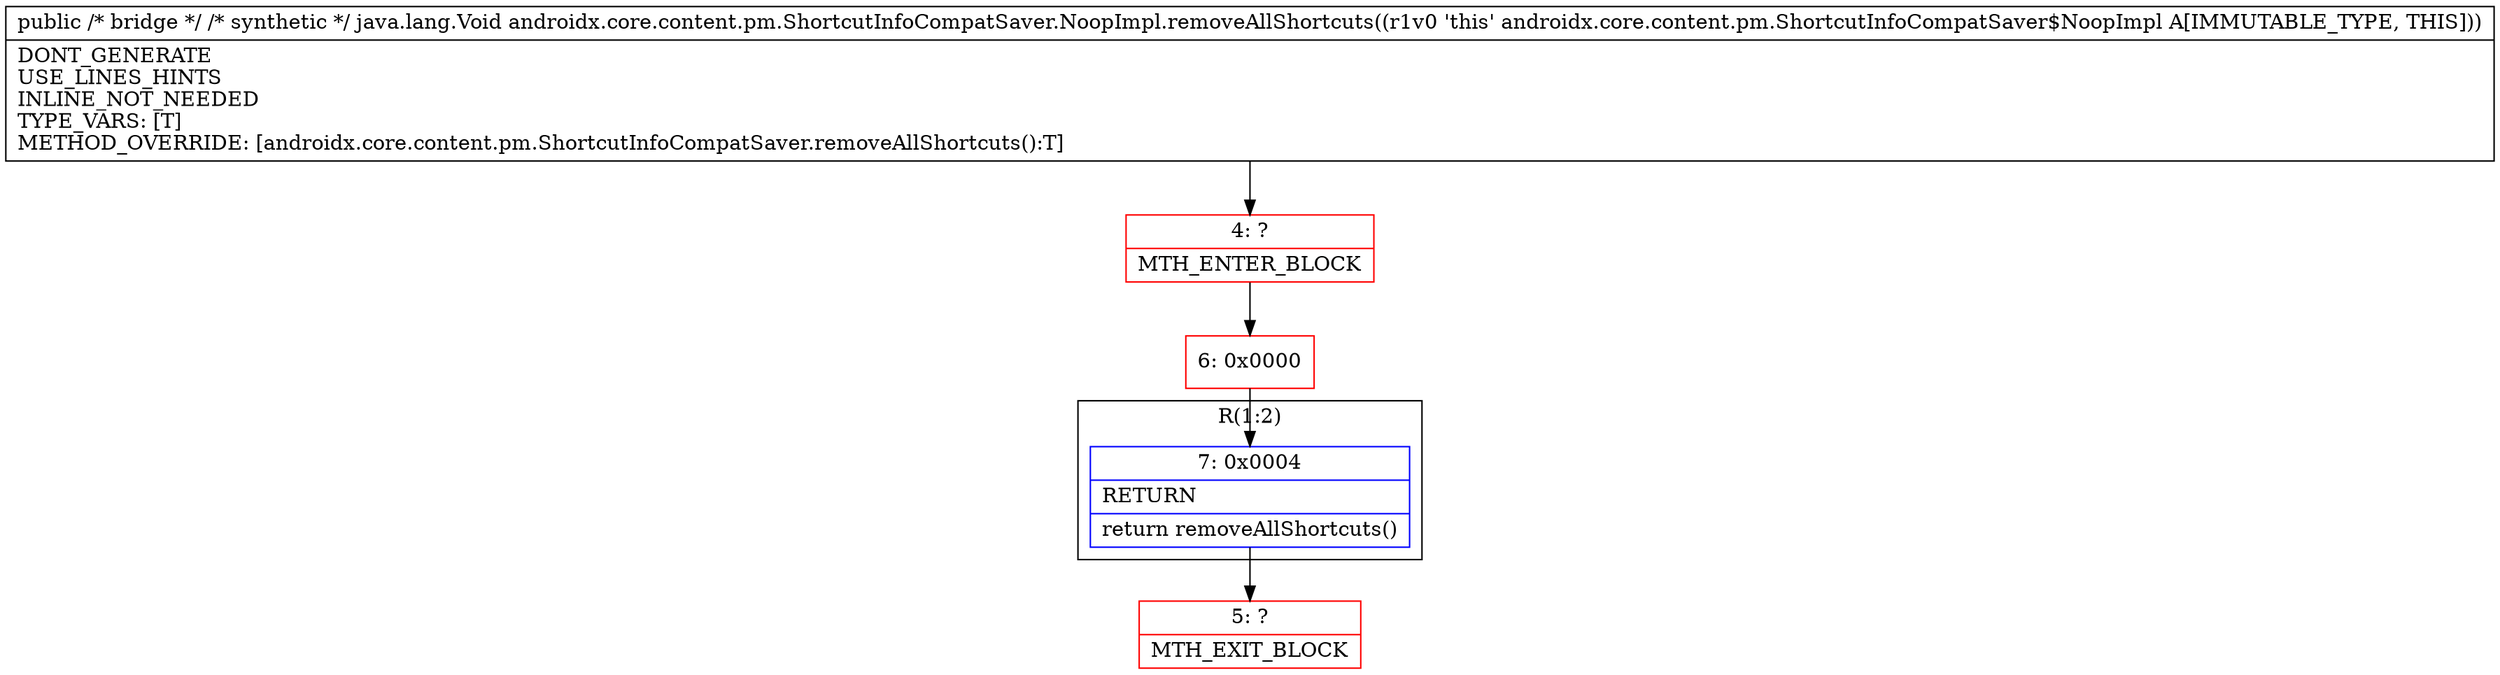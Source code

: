 digraph "CFG forandroidx.core.content.pm.ShortcutInfoCompatSaver.NoopImpl.removeAllShortcuts()Ljava\/lang\/Object;" {
subgraph cluster_Region_1529733056 {
label = "R(1:2)";
node [shape=record,color=blue];
Node_7 [shape=record,label="{7\:\ 0x0004|RETURN\l|return removeAllShortcuts()\l}"];
}
Node_4 [shape=record,color=red,label="{4\:\ ?|MTH_ENTER_BLOCK\l}"];
Node_6 [shape=record,color=red,label="{6\:\ 0x0000}"];
Node_5 [shape=record,color=red,label="{5\:\ ?|MTH_EXIT_BLOCK\l}"];
MethodNode[shape=record,label="{public \/* bridge *\/ \/* synthetic *\/ java.lang.Void androidx.core.content.pm.ShortcutInfoCompatSaver.NoopImpl.removeAllShortcuts((r1v0 'this' androidx.core.content.pm.ShortcutInfoCompatSaver$NoopImpl A[IMMUTABLE_TYPE, THIS]))  | DONT_GENERATE\lUSE_LINES_HINTS\lINLINE_NOT_NEEDED\lTYPE_VARS: [T]\lMETHOD_OVERRIDE: [androidx.core.content.pm.ShortcutInfoCompatSaver.removeAllShortcuts():T]\l}"];
MethodNode -> Node_4;Node_7 -> Node_5;
Node_4 -> Node_6;
Node_6 -> Node_7;
}

